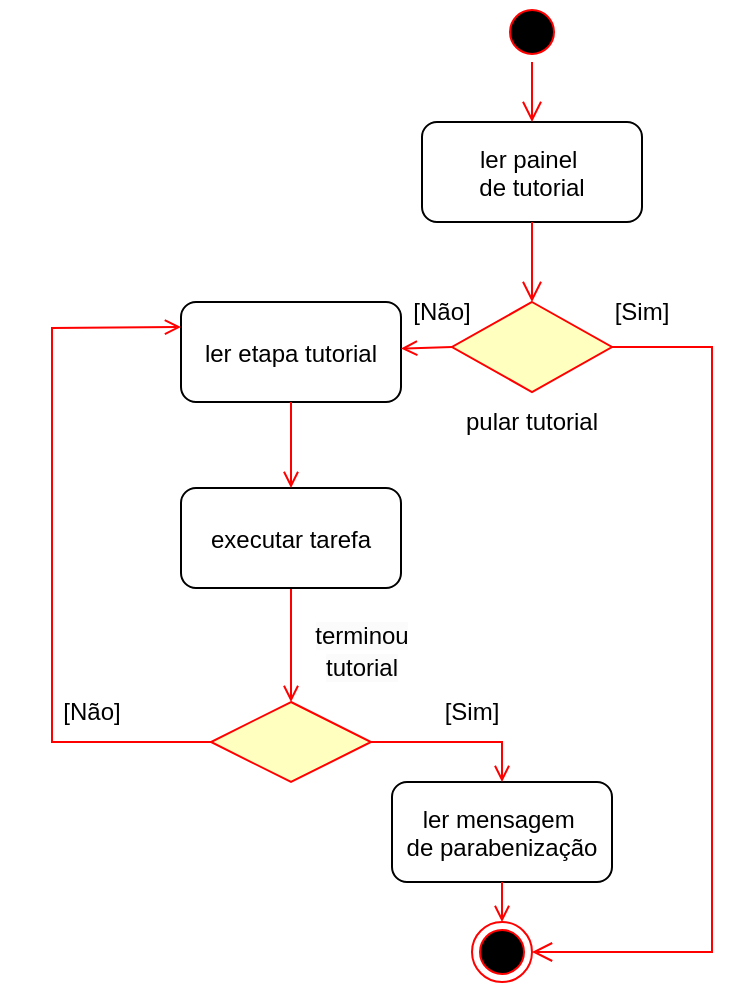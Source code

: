 <mxfile version="24.6.4" type="device">
  <diagram name="Page-1" id="e7e014a7-5840-1c2e-5031-d8a46d1fe8dd">
    <mxGraphModel dx="880" dy="521" grid="1" gridSize="10" guides="1" tooltips="1" connect="1" arrows="1" fold="1" page="1" pageScale="1" pageWidth="1169" pageHeight="826" background="none" math="0" shadow="0">
      <root>
        <mxCell id="0" />
        <mxCell id="1" parent="0" />
        <mxCell id="20" value="" style="endArrow=open;strokeColor=#FF0000;endFill=1;rounded=0;exitX=0.5;exitY=1;exitDx=0;exitDy=0;entryX=0.5;entryY=0;entryDx=0;entryDy=0;" parent="1" source="zscKiEwWfd5TCdISiovu-51" target="zscKiEwWfd5TCdISiovu-61" edge="1">
          <mxGeometry relative="1" as="geometry">
            <mxPoint x="299.035" y="580" as="sourcePoint" />
            <mxPoint x="465.465" y="503" as="targetPoint" />
          </mxGeometry>
        </mxCell>
        <mxCell id="zscKiEwWfd5TCdISiovu-48" value="" style="ellipse;shape=startState;fillColor=#000000;strokeColor=#ff0000;" parent="1" vertex="1">
          <mxGeometry x="345" y="170" width="30" height="30" as="geometry" />
        </mxCell>
        <mxCell id="zscKiEwWfd5TCdISiovu-49" value="ler etapa tutorial" style="rounded=1;" parent="1" vertex="1">
          <mxGeometry x="184.5" y="320" width="110" height="50" as="geometry" />
        </mxCell>
        <mxCell id="zscKiEwWfd5TCdISiovu-50" value="" style="endArrow=open;strokeColor=#FF0000;endFill=1;rounded=0;exitX=0;exitY=0.5;exitDx=0;exitDy=0;" parent="1" source="zscKiEwWfd5TCdISiovu-53" target="zscKiEwWfd5TCdISiovu-49" edge="1">
          <mxGeometry relative="1" as="geometry">
            <mxPoint x="280.558" y="400" as="sourcePoint" />
          </mxGeometry>
        </mxCell>
        <mxCell id="zscKiEwWfd5TCdISiovu-51" value="executar tarefa" style="rounded=1;" parent="1" vertex="1">
          <mxGeometry x="184.5" y="413" width="110" height="50" as="geometry" />
        </mxCell>
        <mxCell id="zscKiEwWfd5TCdISiovu-52" value="" style="endArrow=open;strokeColor=#FF0000;endFill=1;rounded=0" parent="1" source="zscKiEwWfd5TCdISiovu-49" target="zscKiEwWfd5TCdISiovu-51" edge="1">
          <mxGeometry relative="1" as="geometry" />
        </mxCell>
        <mxCell id="zscKiEwWfd5TCdISiovu-53" value="" style="rhombus;fillColor=#ffffc0;strokeColor=#ff0000;" parent="1" vertex="1">
          <mxGeometry x="320" y="320" width="80" height="45" as="geometry" />
        </mxCell>
        <mxCell id="zscKiEwWfd5TCdISiovu-54" value="ler painel &#xa;de tutorial" style="rounded=1;" parent="1" vertex="1">
          <mxGeometry x="305" y="230" width="110" height="50" as="geometry" />
        </mxCell>
        <mxCell id="zscKiEwWfd5TCdISiovu-55" value="" style="edgeStyle=elbowEdgeStyle;elbow=horizontal;verticalAlign=bottom;endArrow=open;endSize=8;strokeColor=#FF0000;endFill=1;rounded=0;entryX=0.5;entryY=0;entryDx=0;entryDy=0;exitX=0.5;exitY=1;exitDx=0;exitDy=0;" parent="1" source="zscKiEwWfd5TCdISiovu-48" target="zscKiEwWfd5TCdISiovu-54" edge="1">
          <mxGeometry x="-64.5" y="-88" as="geometry">
            <mxPoint x="289.5" y="410" as="targetPoint" />
            <mxPoint x="290" y="320" as="sourcePoint" />
          </mxGeometry>
        </mxCell>
        <mxCell id="zscKiEwWfd5TCdISiovu-56" value="" style="ellipse;shape=endState;fillColor=#000000;strokeColor=#ff0000" parent="1" vertex="1">
          <mxGeometry x="330" y="630" width="30" height="30" as="geometry" />
        </mxCell>
        <mxCell id="zscKiEwWfd5TCdISiovu-57" value="" style="edgeStyle=elbowEdgeStyle;elbow=horizontal;verticalAlign=bottom;endArrow=open;endSize=8;strokeColor=#FF0000;endFill=1;rounded=0;exitX=1;exitY=0.5;exitDx=0;exitDy=0;entryX=1;entryY=0.5;entryDx=0;entryDy=0;" parent="1" source="zscKiEwWfd5TCdISiovu-53" target="zscKiEwWfd5TCdISiovu-56" edge="1">
          <mxGeometry x="100" y="40" as="geometry">
            <mxPoint x="360" y="630" as="targetPoint" />
            <mxPoint x="320" y="261.25" as="sourcePoint" />
            <Array as="points">
              <mxPoint x="450" y="603.75" />
              <mxPoint x="400" y="653.75" />
            </Array>
          </mxGeometry>
        </mxCell>
        <mxCell id="zscKiEwWfd5TCdISiovu-58" value="" style="edgeStyle=elbowEdgeStyle;elbow=horizontal;verticalAlign=bottom;endArrow=open;endSize=8;strokeColor=#FF0000;endFill=1;rounded=0;entryX=0.5;entryY=0;entryDx=0;entryDy=0;exitX=0.5;exitY=1;exitDx=0;exitDy=0;" parent="1" source="zscKiEwWfd5TCdISiovu-54" target="zscKiEwWfd5TCdISiovu-53" edge="1">
          <mxGeometry x="100" y="40" as="geometry">
            <mxPoint x="279.5" y="400" as="targetPoint" />
            <mxPoint x="280" y="330" as="sourcePoint" />
          </mxGeometry>
        </mxCell>
        <mxCell id="zscKiEwWfd5TCdISiovu-61" value="" style="rhombus;fillColor=#ffffc0;strokeColor=#ff0000;" parent="1" vertex="1">
          <mxGeometry x="199.5" y="520" width="80" height="40" as="geometry" />
        </mxCell>
        <mxCell id="zscKiEwWfd5TCdISiovu-62" value="" style="endArrow=open;strokeColor=#FF0000;endFill=1;rounded=0;entryX=0;entryY=0.25;entryDx=0;entryDy=0;exitX=0;exitY=0.5;exitDx=0;exitDy=0;" parent="1" source="zscKiEwWfd5TCdISiovu-61" target="zscKiEwWfd5TCdISiovu-49" edge="1">
          <mxGeometry relative="1" as="geometry">
            <mxPoint x="120" y="500" as="sourcePoint" />
            <mxPoint x="89.5" y="560" as="targetPoint" />
            <Array as="points">
              <mxPoint x="120" y="540" />
              <mxPoint x="120" y="430" />
              <mxPoint x="120" y="333" />
            </Array>
          </mxGeometry>
        </mxCell>
        <mxCell id="zscKiEwWfd5TCdISiovu-67" value="ler mensagem &#xa;de parabenização" style="rounded=1;" parent="1" vertex="1">
          <mxGeometry x="290" y="560" width="110" height="50" as="geometry" />
        </mxCell>
        <mxCell id="zscKiEwWfd5TCdISiovu-68" value="" style="endArrow=open;strokeColor=#FF0000;endFill=1;rounded=0;entryX=0.5;entryY=0;entryDx=0;entryDy=0;exitX=1;exitY=0.5;exitDx=0;exitDy=0;" parent="1" source="zscKiEwWfd5TCdISiovu-61" target="zscKiEwWfd5TCdISiovu-67" edge="1">
          <mxGeometry relative="1" as="geometry">
            <mxPoint x="250" y="380" as="sourcePoint" />
            <mxPoint x="250" y="430" as="targetPoint" />
            <Array as="points">
              <mxPoint x="345" y="540" />
            </Array>
          </mxGeometry>
        </mxCell>
        <mxCell id="zscKiEwWfd5TCdISiovu-70" value="" style="endArrow=open;strokeColor=#FF0000;endFill=1;rounded=0;entryX=0.5;entryY=0;entryDx=0;entryDy=0;exitX=0.5;exitY=1;exitDx=0;exitDy=0;" parent="1" source="zscKiEwWfd5TCdISiovu-67" target="zscKiEwWfd5TCdISiovu-56" edge="1">
          <mxGeometry relative="1" as="geometry">
            <mxPoint x="260" y="390" as="sourcePoint" />
            <mxPoint x="260" y="440" as="targetPoint" />
          </mxGeometry>
        </mxCell>
        <mxCell id="zscKiEwWfd5TCdISiovu-74" value="&lt;font face=&quot;Helvetica&quot;&gt;[Sim]&lt;/font&gt;" style="text;html=1;align=center;verticalAlign=middle;whiteSpace=wrap;rounded=0;fontFamily=Architects Daughter;fontSource=https%3A%2F%2Ffonts.googleapis.com%2Fcss%3Ffamily%3DArchitects%2BDaughter;" parent="1" vertex="1">
          <mxGeometry x="285" y="510" width="90" height="30" as="geometry" />
        </mxCell>
        <mxCell id="zscKiEwWfd5TCdISiovu-76" value="&lt;font face=&quot;Helvetica&quot;&gt;[Não]&lt;/font&gt;" style="text;html=1;align=center;verticalAlign=middle;whiteSpace=wrap;rounded=0;fontFamily=Architects Daughter;fontSource=https%3A%2F%2Ffonts.googleapis.com%2Fcss%3Ffamily%3DArchitects%2BDaughter;" parent="1" vertex="1">
          <mxGeometry x="94.5" y="510" width="90" height="30" as="geometry" />
        </mxCell>
        <mxCell id="vHBCM8iXwzoUKEN1zIZz-20" value="&lt;font face=&quot;Helvetica&quot;&gt;[Não]&lt;/font&gt;" style="text;html=1;align=center;verticalAlign=middle;whiteSpace=wrap;rounded=0;fontFamily=Architects Daughter;fontSource=https%3A%2F%2Ffonts.googleapis.com%2Fcss%3Ffamily%3DArchitects%2BDaughter;" vertex="1" parent="1">
          <mxGeometry x="269.5" y="310" width="90" height="30" as="geometry" />
        </mxCell>
        <mxCell id="vHBCM8iXwzoUKEN1zIZz-21" value="&lt;font face=&quot;Helvetica&quot;&gt;[Sim]&lt;/font&gt;" style="text;html=1;align=center;verticalAlign=middle;whiteSpace=wrap;rounded=0;fontFamily=Architects Daughter;fontSource=https%3A%2F%2Ffonts.googleapis.com%2Fcss%3Ffamily%3DArchitects%2BDaughter;" vertex="1" parent="1">
          <mxGeometry x="370" y="310" width="90" height="30" as="geometry" />
        </mxCell>
        <mxCell id="vHBCM8iXwzoUKEN1zIZz-22" value="&lt;br&gt;&lt;span style=&quot;color: rgb(0, 0, 0); font-family: Helvetica; font-size: 12px; font-style: normal; font-variant-ligatures: normal; font-variant-caps: normal; font-weight: 400; letter-spacing: normal; orphans: 2; text-align: center; text-indent: 0px; text-transform: none; widows: 2; word-spacing: 0px; -webkit-text-stroke-width: 0px; white-space: nowrap; background-color: rgb(251, 251, 251); text-decoration-thickness: initial; text-decoration-style: initial; text-decoration-color: initial; display: inline !important; float: none;&quot;&gt;terminou&lt;/span&gt;&lt;div&gt;&lt;span style=&quot;color: rgb(0, 0, 0); font-family: Helvetica; font-size: 12px; font-style: normal; font-variant-ligatures: normal; font-variant-caps: normal; font-weight: 400; letter-spacing: normal; orphans: 2; text-align: center; text-indent: 0px; text-transform: none; widows: 2; word-spacing: 0px; -webkit-text-stroke-width: 0px; white-space: nowrap; background-color: rgb(251, 251, 251); text-decoration-thickness: initial; text-decoration-style: initial; text-decoration-color: initial; display: inline !important; float: none;&quot;&gt;tutorial&lt;/span&gt;&lt;br&gt;&lt;br&gt;&lt;/div&gt;" style="text;html=1;align=center;verticalAlign=middle;whiteSpace=wrap;rounded=0;fontFamily=Architects Daughter;fontSource=https%3A%2F%2Ffonts.googleapis.com%2Fcss%3Ffamily%3DArchitects%2BDaughter;" vertex="1" parent="1">
          <mxGeometry x="245" y="480" width="60" height="30" as="geometry" />
        </mxCell>
        <mxCell id="vHBCM8iXwzoUKEN1zIZz-23" value="&lt;span style=&quot;font-family: Helvetica; text-wrap: nowrap;&quot;&gt;pular tutorial&lt;/span&gt;" style="text;html=1;align=center;verticalAlign=middle;whiteSpace=wrap;rounded=0;fontFamily=Architects Daughter;fontSource=https%3A%2F%2Ffonts.googleapis.com%2Fcss%3Ffamily%3DArchitects%2BDaughter;" vertex="1" parent="1">
          <mxGeometry x="330" y="365" width="60" height="30" as="geometry" />
        </mxCell>
      </root>
    </mxGraphModel>
  </diagram>
</mxfile>

